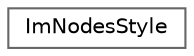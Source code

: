 digraph "Graphical Class Hierarchy"
{
 // LATEX_PDF_SIZE
  bgcolor="transparent";
  edge [fontname=Helvetica,fontsize=10,labelfontname=Helvetica,labelfontsize=10];
  node [fontname=Helvetica,fontsize=10,shape=box,height=0.2,width=0.4];
  rankdir="LR";
  Node0 [label="ImNodesStyle",height=0.2,width=0.4,color="grey40", fillcolor="white", style="filled",URL="$struct_im_nodes_style.html",tooltip=" "];
}
